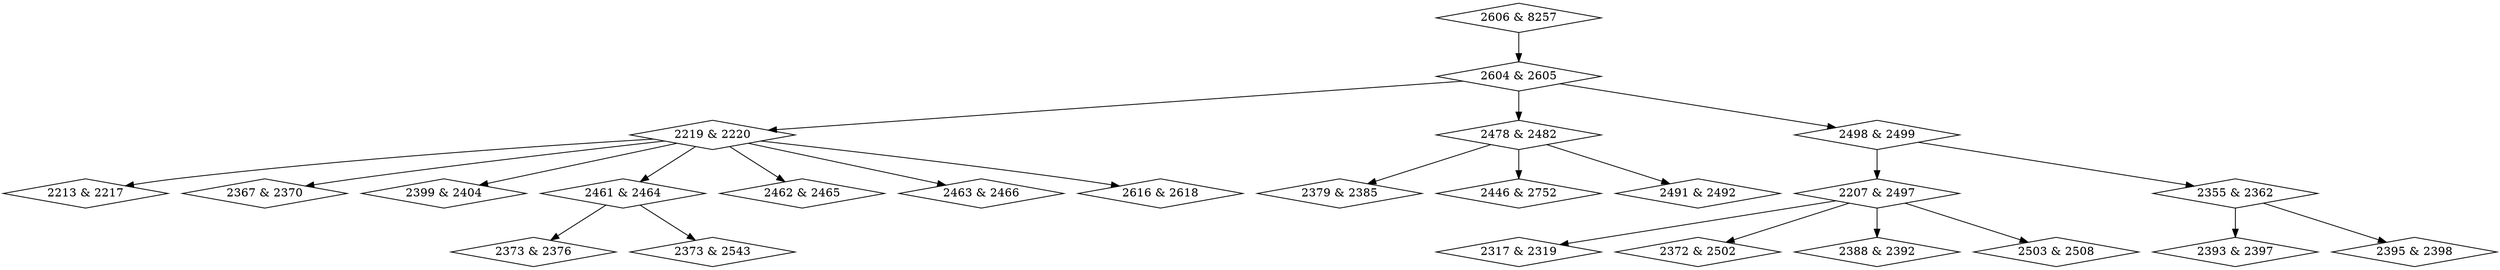 digraph {
0 [label = "2207 & 2497", shape = diamond];
1 [label = "2213 & 2217", shape = diamond];
2 [label = "2219 & 2220", shape = diamond];
3 [label = "2317 & 2319", shape = diamond];
4 [label = "2355 & 2362", shape = diamond];
5 [label = "2367 & 2370", shape = diamond];
6 [label = "2372 & 2502", shape = diamond];
7 [label = "2373 & 2376", shape = diamond];
8 [label = "2373 & 2543", shape = diamond];
9 [label = "2379 & 2385", shape = diamond];
10 [label = "2388 & 2392", shape = diamond];
11 [label = "2393 & 2397", shape = diamond];
12 [label = "2395 & 2398", shape = diamond];
13 [label = "2399 & 2404", shape = diamond];
14 [label = "2446 & 2752", shape = diamond];
15 [label = "2461 & 2464", shape = diamond];
16 [label = "2462 & 2465", shape = diamond];
17 [label = "2463 & 2466", shape = diamond];
18 [label = "2478 & 2482", shape = diamond];
19 [label = "2491 & 2492", shape = diamond];
20 [label = "2498 & 2499", shape = diamond];
21 [label = "2503 & 2508", shape = diamond];
22 [label = "2604 & 2605", shape = diamond];
23 [label = "2606 & 8257", shape = diamond];
24 [label = "2616 & 2618", shape = diamond];
0->3;
0->6;
0->10;
0->21;
2->1;
2->5;
2->13;
2->15;
2->16;
2->17;
2->24;
4->11;
4->12;
15->7;
15->8;
18->9;
18->14;
18->19;
20->0;
20->4;
22->2;
22->18;
22->20;
23->22;
}
